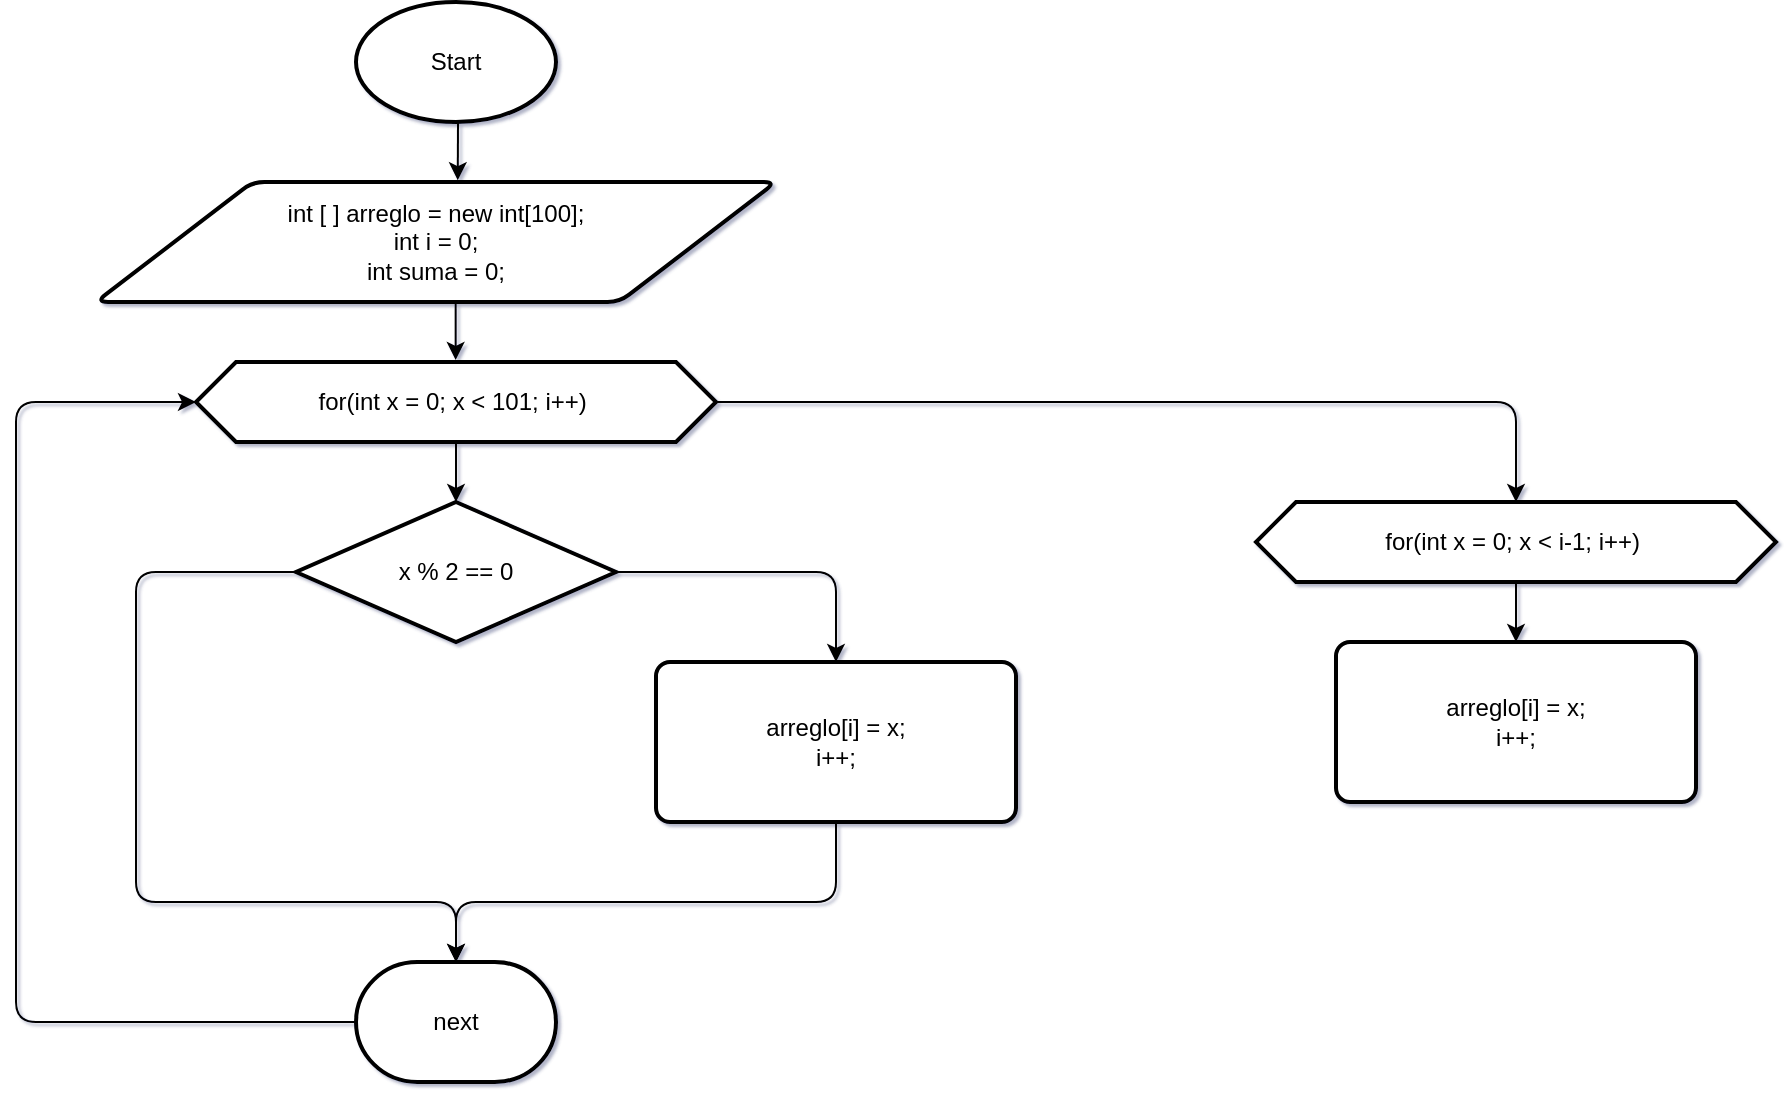 <mxfile>
    <diagram id="AmnvhtA0iGMQnOEvT6FH" name="Page-1">
        <mxGraphModel dx="655" dy="519" grid="1" gridSize="10" guides="1" tooltips="1" connect="1" arrows="1" fold="1" page="1" pageScale="1" pageWidth="850" pageHeight="1100" math="0" shadow="1">
            <root>
                <mxCell id="0"/>
                <mxCell id="1" parent="0"/>
                <mxCell id="2" value="Start" style="strokeWidth=2;html=1;shape=mxgraph.flowchart.start_1;whiteSpace=wrap;" vertex="1" parent="1">
                    <mxGeometry x="360" y="30" width="100" height="60" as="geometry"/>
                </mxCell>
                <mxCell id="3" value="int [ ] arreglo = new int[100];&lt;br&gt;&lt;div&gt;int i = 0;&lt;/div&gt;&lt;div&gt;int suma = 0;&lt;/div&gt;" style="shape=parallelogram;html=1;strokeWidth=2;perimeter=parallelogramPerimeter;whiteSpace=wrap;rounded=1;arcSize=12;size=0.23;" vertex="1" parent="1">
                    <mxGeometry x="230" y="120" width="340" height="60" as="geometry"/>
                </mxCell>
                <mxCell id="4" style="edgeStyle=none;html=1;entryX=0.532;entryY=-0.015;entryDx=0;entryDy=0;entryPerimeter=0;" edge="1" parent="1" target="3">
                    <mxGeometry relative="1" as="geometry">
                        <mxPoint x="411" y="90" as="sourcePoint"/>
                    </mxGeometry>
                </mxCell>
                <mxCell id="6" style="edgeStyle=none;html=1;entryX=0.532;entryY=-0.015;entryDx=0;entryDy=0;entryPerimeter=0;" edge="1" parent="1">
                    <mxGeometry relative="1" as="geometry">
                        <mxPoint x="409.83" y="180" as="sourcePoint"/>
                        <mxPoint x="409.83" y="209" as="targetPoint"/>
                    </mxGeometry>
                </mxCell>
                <mxCell id="17" style="edgeStyle=none;html=1;entryX=0.5;entryY=0;entryDx=0;entryDy=0;exitX=1;exitY=0.5;exitDx=0;exitDy=0;" edge="1" parent="1" source="7" target="18">
                    <mxGeometry relative="1" as="geometry">
                        <mxPoint x="980" y="230" as="targetPoint"/>
                        <Array as="points">
                            <mxPoint x="940" y="230"/>
                        </Array>
                    </mxGeometry>
                </mxCell>
                <mxCell id="7" value="for(int x = 0; x &amp;lt; 101; i++)&amp;nbsp;" style="shape=hexagon;perimeter=hexagonPerimeter2;whiteSpace=wrap;html=1;fixedSize=1;strokeWidth=2;" vertex="1" parent="1">
                    <mxGeometry x="280" y="210" width="260" height="40" as="geometry"/>
                </mxCell>
                <mxCell id="10" style="edgeStyle=none;html=1;entryX=0.5;entryY=0;entryDx=0;entryDy=0;" edge="1" parent="1" source="8" target="11">
                    <mxGeometry relative="1" as="geometry">
                        <mxPoint x="630" y="315" as="targetPoint"/>
                        <Array as="points">
                            <mxPoint x="600" y="315"/>
                        </Array>
                    </mxGeometry>
                </mxCell>
                <mxCell id="12" style="edgeStyle=none;html=1;exitX=0;exitY=0.5;exitDx=0;exitDy=0;exitPerimeter=0;" edge="1" parent="1" source="8">
                    <mxGeometry relative="1" as="geometry">
                        <mxPoint x="410" y="510" as="targetPoint"/>
                        <mxPoint x="330.0" y="340" as="sourcePoint"/>
                        <Array as="points">
                            <mxPoint x="250" y="315"/>
                            <mxPoint x="250" y="480"/>
                            <mxPoint x="410" y="480"/>
                        </Array>
                    </mxGeometry>
                </mxCell>
                <mxCell id="8" value="x % 2 == 0" style="strokeWidth=2;html=1;shape=mxgraph.flowchart.decision;whiteSpace=wrap;" vertex="1" parent="1">
                    <mxGeometry x="330" y="280" width="160" height="70" as="geometry"/>
                </mxCell>
                <mxCell id="9" style="edgeStyle=none;html=1;entryX=0.5;entryY=0;entryDx=0;entryDy=0;entryPerimeter=0;" edge="1" parent="1" source="7" target="8">
                    <mxGeometry relative="1" as="geometry"/>
                </mxCell>
                <mxCell id="13" style="edgeStyle=none;html=1;exitX=0.5;exitY=1;exitDx=0;exitDy=0;" edge="1" parent="1" source="11">
                    <mxGeometry relative="1" as="geometry">
                        <mxPoint x="410.0" y="510" as="targetPoint"/>
                        <Array as="points">
                            <mxPoint x="600" y="480"/>
                            <mxPoint x="520" y="480"/>
                            <mxPoint x="410" y="480"/>
                        </Array>
                    </mxGeometry>
                </mxCell>
                <mxCell id="11" value="arreglo[i] = x;&lt;div&gt;i++;&lt;/div&gt;" style="rounded=1;whiteSpace=wrap;html=1;absoluteArcSize=1;arcSize=14;strokeWidth=2;" vertex="1" parent="1">
                    <mxGeometry x="510" y="360" width="180" height="80" as="geometry"/>
                </mxCell>
                <mxCell id="16" style="edgeStyle=none;html=1;entryX=0;entryY=0.5;entryDx=0;entryDy=0;" edge="1" parent="1" source="15" target="7">
                    <mxGeometry relative="1" as="geometry">
                        <Array as="points">
                            <mxPoint x="190" y="540"/>
                            <mxPoint x="190" y="230"/>
                        </Array>
                    </mxGeometry>
                </mxCell>
                <mxCell id="15" value="next" style="strokeWidth=2;html=1;shape=mxgraph.flowchart.terminator;whiteSpace=wrap;" vertex="1" parent="1">
                    <mxGeometry x="360" y="510" width="100" height="60" as="geometry"/>
                </mxCell>
                <mxCell id="21" style="edgeStyle=none;html=1;" edge="1" parent="1" source="18">
                    <mxGeometry relative="1" as="geometry">
                        <mxPoint x="940" y="350" as="targetPoint"/>
                    </mxGeometry>
                </mxCell>
                <mxCell id="18" value="for(int x = 0; x &amp;lt; i-1; i++)&amp;nbsp;" style="shape=hexagon;perimeter=hexagonPerimeter2;whiteSpace=wrap;html=1;fixedSize=1;strokeWidth=2;" vertex="1" parent="1">
                    <mxGeometry x="810" y="280" width="260" height="40" as="geometry"/>
                </mxCell>
                <mxCell id="22" value="arreglo[i] = x;&lt;div&gt;i++;&lt;/div&gt;" style="rounded=1;whiteSpace=wrap;html=1;absoluteArcSize=1;arcSize=14;strokeWidth=2;" vertex="1" parent="1">
                    <mxGeometry x="850" y="350" width="180" height="80" as="geometry"/>
                </mxCell>
            </root>
        </mxGraphModel>
    </diagram>
</mxfile>